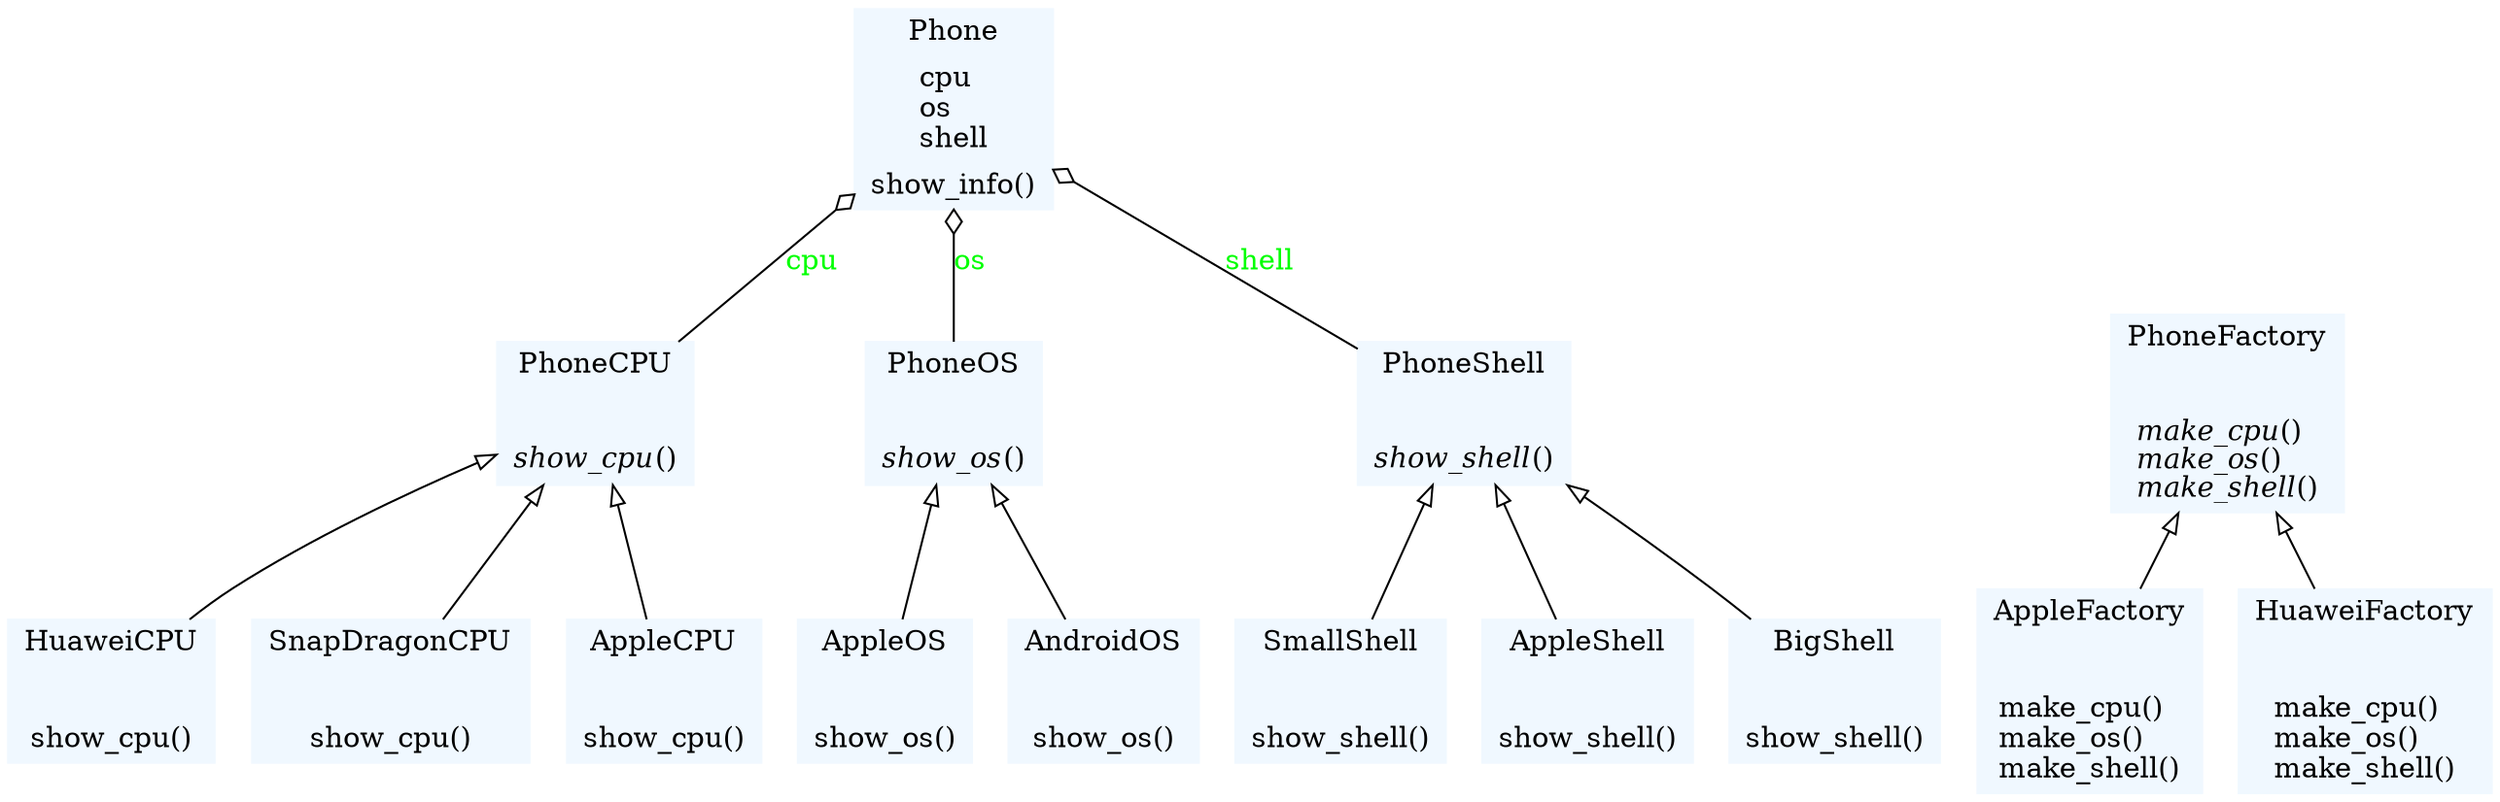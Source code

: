 digraph "classes_3._抽象工厂模式_3.py" {
rankdir=BT
charset="utf-8"
"3._抽象工厂模式.AndroidOS" [color="aliceblue", fontcolor="black", label=<{AndroidOS|<br ALIGN="LEFT"/>|show_os()<br ALIGN="LEFT"/>}>, shape="record", style="filled"];
"3._抽象工厂模式.AppleCPU" [color="aliceblue", fontcolor="black", label=<{AppleCPU|<br ALIGN="LEFT"/>|show_cpu()<br ALIGN="LEFT"/>}>, shape="record", style="filled"];
"3._抽象工厂模式.AppleFactory" [color="aliceblue", fontcolor="black", label=<{AppleFactory|<br ALIGN="LEFT"/>|make_cpu()<br ALIGN="LEFT"/>make_os()<br ALIGN="LEFT"/>make_shell()<br ALIGN="LEFT"/>}>, shape="record", style="filled"];
"3._抽象工厂模式.AppleOS" [color="aliceblue", fontcolor="black", label=<{AppleOS|<br ALIGN="LEFT"/>|show_os()<br ALIGN="LEFT"/>}>, shape="record", style="filled"];
"3._抽象工厂模式.AppleShell" [color="aliceblue", fontcolor="black", label=<{AppleShell|<br ALIGN="LEFT"/>|show_shell()<br ALIGN="LEFT"/>}>, shape="record", style="filled"];
"3._抽象工厂模式.BigShell" [color="aliceblue", fontcolor="black", label=<{BigShell|<br ALIGN="LEFT"/>|show_shell()<br ALIGN="LEFT"/>}>, shape="record", style="filled"];
"3._抽象工厂模式.HuaweiCPU" [color="aliceblue", fontcolor="black", label=<{HuaweiCPU|<br ALIGN="LEFT"/>|show_cpu()<br ALIGN="LEFT"/>}>, shape="record", style="filled"];
"3._抽象工厂模式.HuaweiFactory" [color="aliceblue", fontcolor="black", label=<{HuaweiFactory|<br ALIGN="LEFT"/>|make_cpu()<br ALIGN="LEFT"/>make_os()<br ALIGN="LEFT"/>make_shell()<br ALIGN="LEFT"/>}>, shape="record", style="filled"];
"3._抽象工厂模式.Phone" [color="aliceblue", fontcolor="black", label=<{Phone|cpu<br ALIGN="LEFT"/>os<br ALIGN="LEFT"/>shell<br ALIGN="LEFT"/>|show_info()<br ALIGN="LEFT"/>}>, shape="record", style="filled"];
"3._抽象工厂模式.PhoneCPU" [color="aliceblue", fontcolor="black", label=<{PhoneCPU|<br ALIGN="LEFT"/>|<I>show_cpu</I>()<br ALIGN="LEFT"/>}>, shape="record", style="filled"];
"3._抽象工厂模式.PhoneFactory" [color="aliceblue", fontcolor="black", label=<{PhoneFactory|<br ALIGN="LEFT"/>|<I>make_cpu</I>()<br ALIGN="LEFT"/><I>make_os</I>()<br ALIGN="LEFT"/><I>make_shell</I>()<br ALIGN="LEFT"/>}>, shape="record", style="filled"];
"3._抽象工厂模式.PhoneOS" [color="aliceblue", fontcolor="black", label=<{PhoneOS|<br ALIGN="LEFT"/>|<I>show_os</I>()<br ALIGN="LEFT"/>}>, shape="record", style="filled"];
"3._抽象工厂模式.PhoneShell" [color="aliceblue", fontcolor="black", label=<{PhoneShell|<br ALIGN="LEFT"/>|<I>show_shell</I>()<br ALIGN="LEFT"/>}>, shape="record", style="filled"];
"3._抽象工厂模式.SmallShell" [color="aliceblue", fontcolor="black", label=<{SmallShell|<br ALIGN="LEFT"/>|show_shell()<br ALIGN="LEFT"/>}>, shape="record", style="filled"];
"3._抽象工厂模式.SnapDragonCPU" [color="aliceblue", fontcolor="black", label=<{SnapDragonCPU|<br ALIGN="LEFT"/>|show_cpu()<br ALIGN="LEFT"/>}>, shape="record", style="filled"];
"3._抽象工厂模式.AndroidOS" -> "3._抽象工厂模式.PhoneOS" [arrowhead="empty", arrowtail="none"];
"3._抽象工厂模式.AppleCPU" -> "3._抽象工厂模式.PhoneCPU" [arrowhead="empty", arrowtail="none"];
"3._抽象工厂模式.AppleFactory" -> "3._抽象工厂模式.PhoneFactory" [arrowhead="empty", arrowtail="none"];
"3._抽象工厂模式.AppleOS" -> "3._抽象工厂模式.PhoneOS" [arrowhead="empty", arrowtail="none"];
"3._抽象工厂模式.AppleShell" -> "3._抽象工厂模式.PhoneShell" [arrowhead="empty", arrowtail="none"];
"3._抽象工厂模式.BigShell" -> "3._抽象工厂模式.PhoneShell" [arrowhead="empty", arrowtail="none"];
"3._抽象工厂模式.HuaweiCPU" -> "3._抽象工厂模式.PhoneCPU" [arrowhead="empty", arrowtail="none"];
"3._抽象工厂模式.HuaweiFactory" -> "3._抽象工厂模式.PhoneFactory" [arrowhead="empty", arrowtail="none"];
"3._抽象工厂模式.SmallShell" -> "3._抽象工厂模式.PhoneShell" [arrowhead="empty", arrowtail="none"];
"3._抽象工厂模式.SnapDragonCPU" -> "3._抽象工厂模式.PhoneCPU" [arrowhead="empty", arrowtail="none"];
"3._抽象工厂模式.PhoneCPU" -> "3._抽象工厂模式.Phone" [arrowhead="odiamond", arrowtail="none", fontcolor="green", label="cpu", style="solid"];
"3._抽象工厂模式.PhoneOS" -> "3._抽象工厂模式.Phone" [arrowhead="odiamond", arrowtail="none", fontcolor="green", label="os", style="solid"];
"3._抽象工厂模式.PhoneShell" -> "3._抽象工厂模式.Phone" [arrowhead="odiamond", arrowtail="none", fontcolor="green", label="shell", style="solid"];
}

